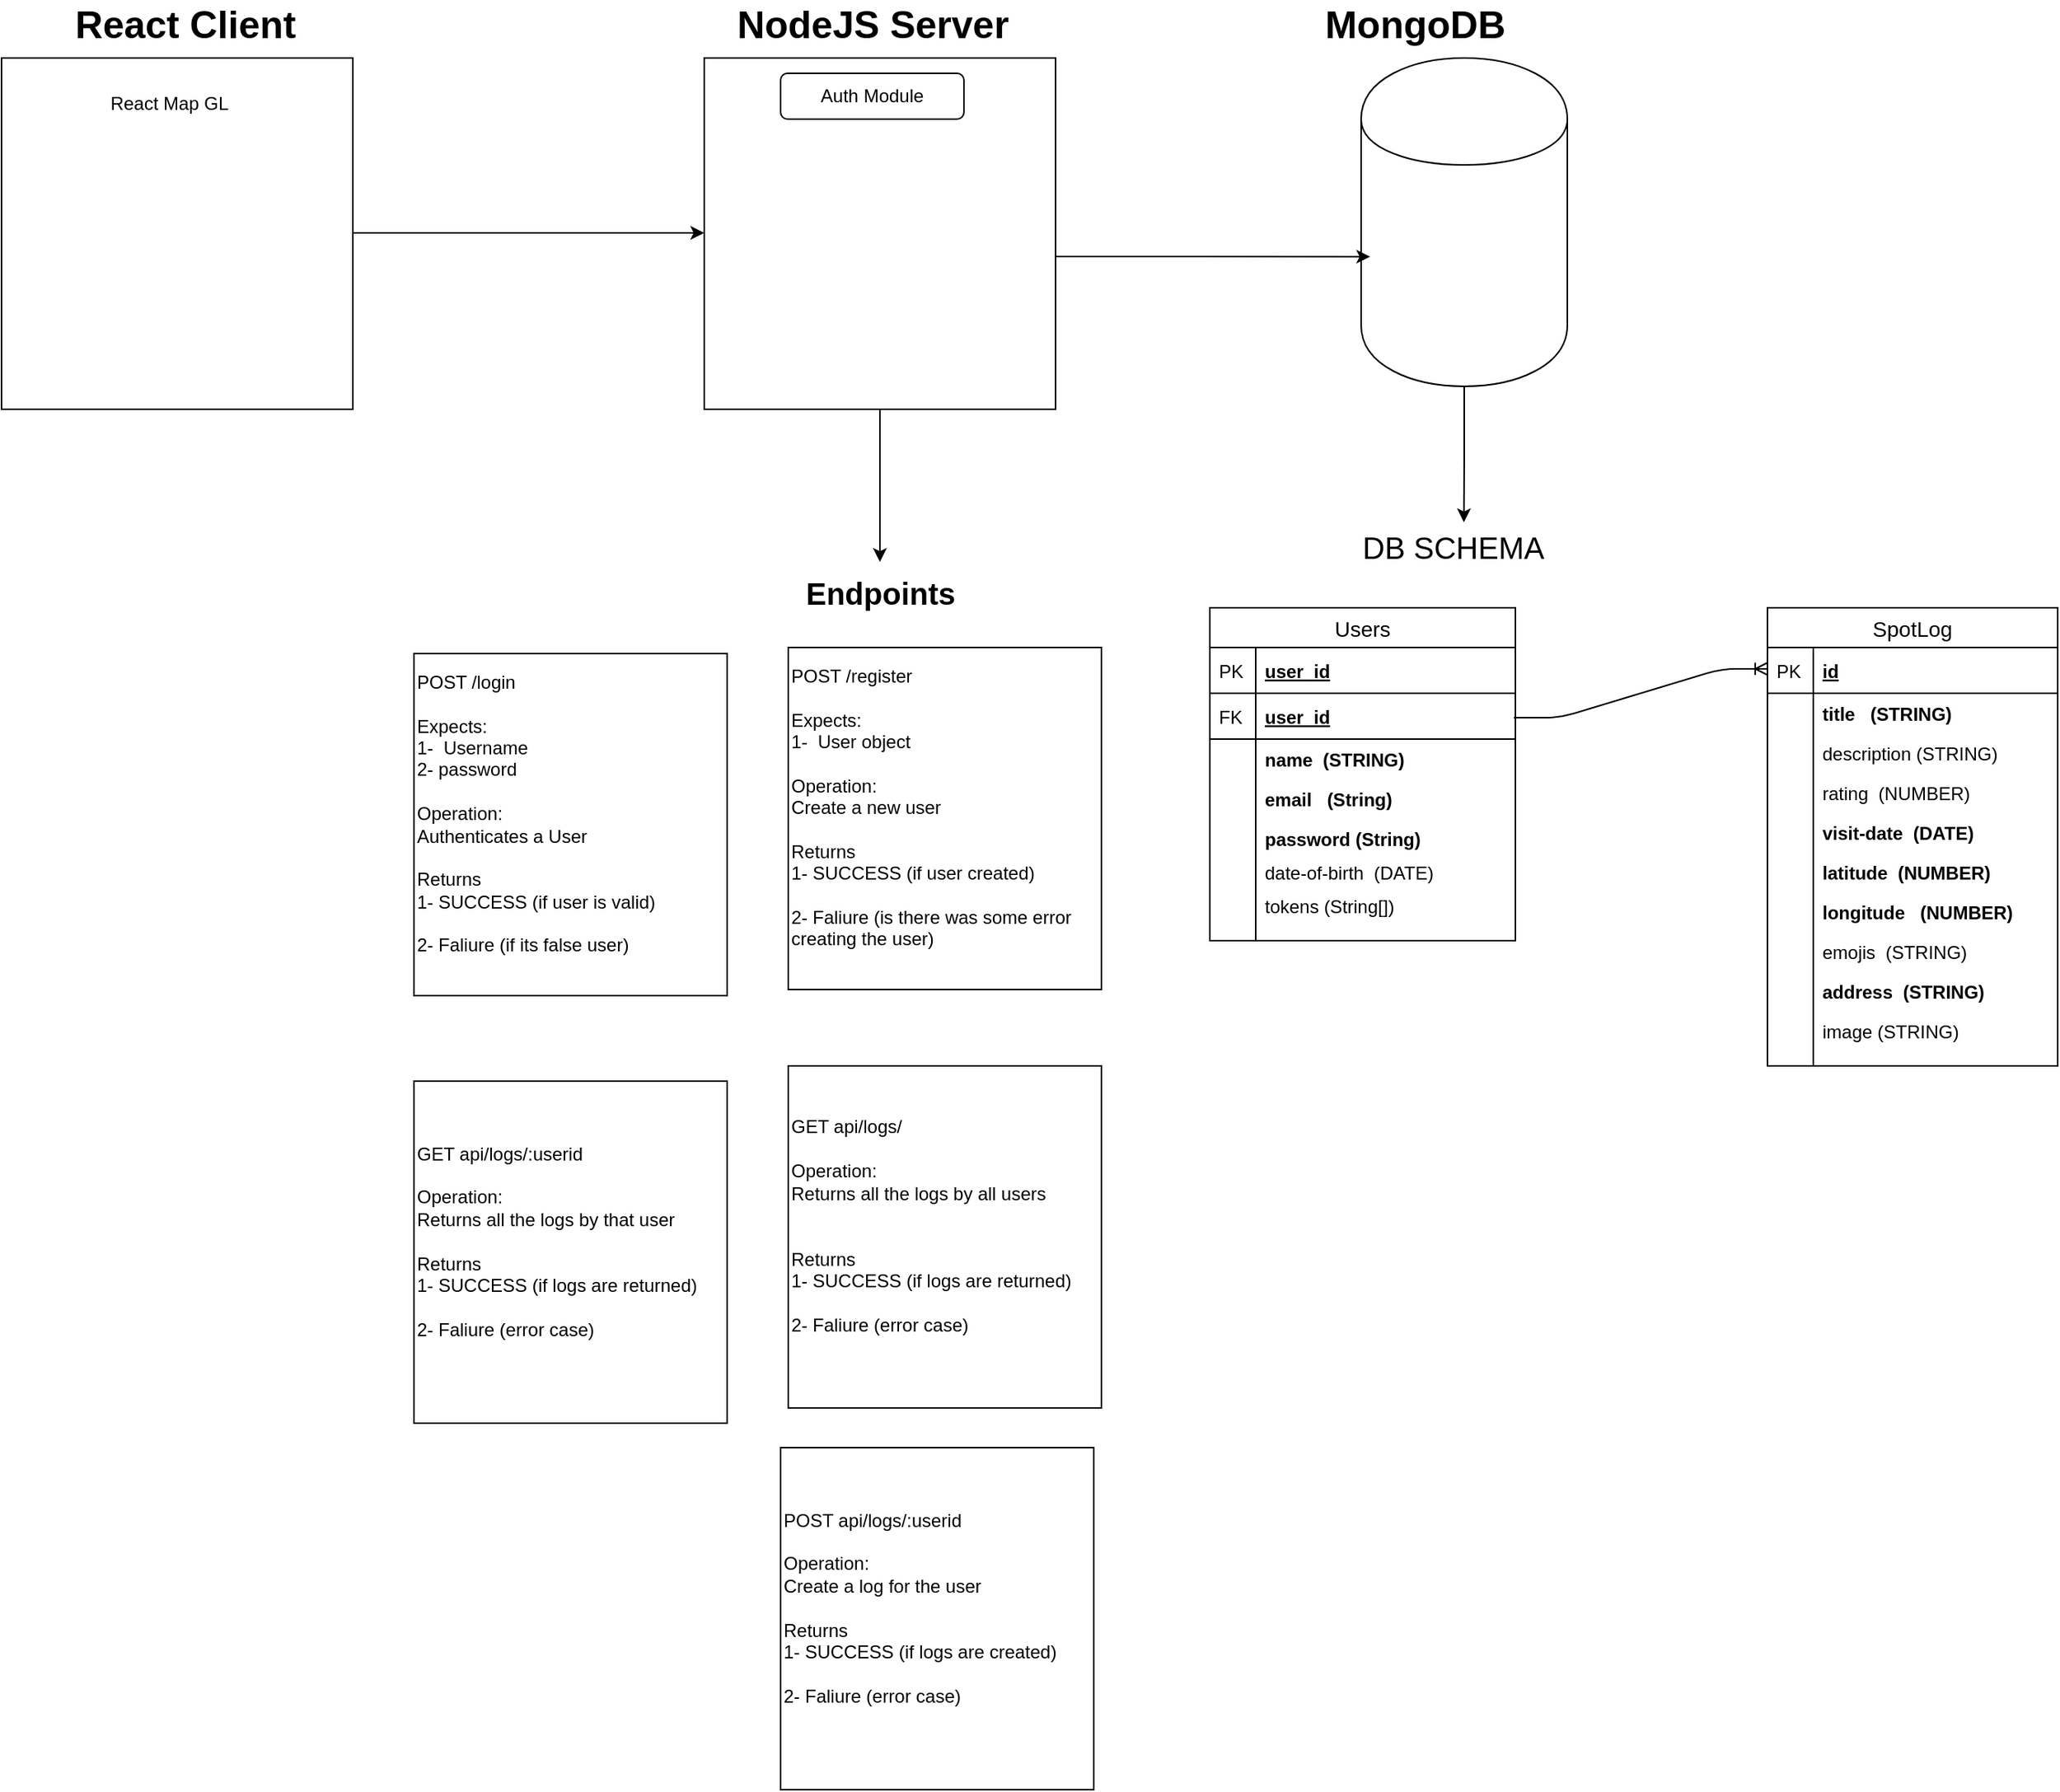 <mxfile version="13.1.3" type="device"><diagram id="-s0dGe1EWKvOfCith79m" name="Page-1"><mxGraphModel dx="1022" dy="475" grid="1" gridSize="10" guides="1" tooltips="1" connect="1" arrows="1" fold="1" page="1" pageScale="1" pageWidth="583" pageHeight="827" math="0" shadow="0"><root><mxCell id="0"/><mxCell id="1" parent="0"/><mxCell id="XXXrb0zFFhVAPRtKow9w-1" value="" style="whiteSpace=wrap;html=1;aspect=fixed;" parent="1" vertex="1"><mxGeometry x="10" y="120" width="230" height="230" as="geometry"/></mxCell><mxCell id="XXXrb0zFFhVAPRtKow9w-2" value="&lt;font size=&quot;1&quot;&gt;&lt;b style=&quot;font-size: 25px&quot;&gt;React Client&lt;/b&gt;&lt;/font&gt;" style="text;html=1;align=center;verticalAlign=middle;resizable=0;points=[];autosize=1;" parent="1" vertex="1"><mxGeometry x="50" y="87" width="160" height="20" as="geometry"/></mxCell><mxCell id="XXXrb0zFFhVAPRtKow9w-3" value="" style="endArrow=classic;html=1;" parent="1" edge="1"><mxGeometry width="50" height="50" relative="1" as="geometry"><mxPoint x="240" y="234.5" as="sourcePoint"/><mxPoint x="470" y="234.5" as="targetPoint"/></mxGeometry></mxCell><mxCell id="XXXrb0zFFhVAPRtKow9w-126" style="edgeStyle=orthogonalEdgeStyle;rounded=0;orthogonalLoop=1;jettySize=auto;html=1;" parent="1" source="XXXrb0zFFhVAPRtKow9w-4" edge="1"><mxGeometry relative="1" as="geometry"><mxPoint x="585" y="450" as="targetPoint"/></mxGeometry></mxCell><mxCell id="XXXrb0zFFhVAPRtKow9w-4" value="" style="whiteSpace=wrap;html=1;aspect=fixed;" parent="1" vertex="1"><mxGeometry x="470" y="120" width="230" height="230" as="geometry"/></mxCell><mxCell id="XXXrb0zFFhVAPRtKow9w-5" value="&lt;span style=&quot;font-size: 25px&quot;&gt;&lt;b&gt;NodeJS Server&lt;/b&gt;&lt;/span&gt;" style="text;html=1;align=center;verticalAlign=middle;resizable=0;points=[];autosize=1;" parent="1" vertex="1"><mxGeometry x="485" y="87" width="190" height="20" as="geometry"/></mxCell><mxCell id="XXXrb0zFFhVAPRtKow9w-32" style="edgeStyle=orthogonalEdgeStyle;rounded=0;orthogonalLoop=1;jettySize=auto;html=1;entryX=0.556;entryY=-0.3;entryDx=0;entryDy=0;entryPerimeter=0;" parent="1" source="XXXrb0zFFhVAPRtKow9w-6" target="XXXrb0zFFhVAPRtKow9w-29" edge="1"><mxGeometry relative="1" as="geometry"/></mxCell><mxCell id="XXXrb0zFFhVAPRtKow9w-6" value="" style="shape=cylinder;whiteSpace=wrap;html=1;boundedLbl=1;backgroundOutline=1;" parent="1" vertex="1"><mxGeometry x="900" y="120" width="135" height="215" as="geometry"/></mxCell><mxCell id="XXXrb0zFFhVAPRtKow9w-10" value="" style="endArrow=classic;html=1;entryX=0.044;entryY=0.605;entryDx=0;entryDy=0;entryPerimeter=0;" parent="1" target="XXXrb0zFFhVAPRtKow9w-6" edge="1"><mxGeometry width="50" height="50" relative="1" as="geometry"><mxPoint x="700" y="250" as="sourcePoint"/><mxPoint x="750" y="200" as="targetPoint"/><Array as="points"><mxPoint x="780" y="250"/></Array></mxGeometry></mxCell><mxCell id="XXXrb0zFFhVAPRtKow9w-11" value="&lt;b style=&quot;font-size: 25px&quot;&gt;MongoDB&lt;/b&gt;" style="text;html=1;align=center;verticalAlign=middle;resizable=0;points=[];autosize=1;" parent="1" vertex="1"><mxGeometry x="870" y="87" width="130" height="20" as="geometry"/></mxCell><mxCell id="XXXrb0zFFhVAPRtKow9w-23" value="React Map GL" style="text;html=1;strokeColor=none;fillColor=none;align=center;verticalAlign=middle;whiteSpace=wrap;rounded=0;" parent="1" vertex="1"><mxGeometry x="80" y="140" width="80" height="20" as="geometry"/></mxCell><mxCell id="XXXrb0zFFhVAPRtKow9w-29" value="&lt;font style=&quot;font-size: 20px&quot;&gt;DB SCHEMA&lt;/font&gt;" style="text;html=1;align=center;verticalAlign=middle;resizable=0;points=[];autosize=1;" parent="1" vertex="1"><mxGeometry x="895" y="430" width="130" height="20" as="geometry"/></mxCell><mxCell id="XXXrb0zFFhVAPRtKow9w-33" value="Users" style="swimlane;fontStyle=0;childLayout=stackLayout;horizontal=1;startSize=26;horizontalStack=0;resizeParent=1;resizeParentMax=0;resizeLast=0;collapsible=1;marginBottom=0;align=center;fontSize=14;" parent="1" vertex="1"><mxGeometry x="801" y="480" width="200" height="218" as="geometry"/></mxCell><mxCell id="XXXrb0zFFhVAPRtKow9w-110" value="user_id" style="shape=partialRectangle;top=0;left=0;right=0;bottom=1;align=left;verticalAlign=middle;fillColor=none;spacingLeft=34;spacingRight=4;overflow=hidden;rotatable=0;points=[[0,0.5],[1,0.5]];portConstraint=eastwest;dropTarget=0;fontStyle=5;fontSize=12;" parent="XXXrb0zFFhVAPRtKow9w-33" vertex="1"><mxGeometry y="26" width="200" height="30" as="geometry"/></mxCell><mxCell id="XXXrb0zFFhVAPRtKow9w-111" value="PK" style="shape=partialRectangle;top=0;left=0;bottom=0;fillColor=none;align=left;verticalAlign=middle;spacingLeft=4;spacingRight=4;overflow=hidden;rotatable=0;points=[];portConstraint=eastwest;part=1;fontSize=12;" parent="XXXrb0zFFhVAPRtKow9w-110" vertex="1" connectable="0"><mxGeometry width="30" height="30" as="geometry"/></mxCell><mxCell id="XXXrb0zFFhVAPRtKow9w-138" value="user_id" style="shape=partialRectangle;top=0;left=0;right=0;bottom=1;align=left;verticalAlign=middle;fillColor=none;spacingLeft=34;spacingRight=4;overflow=hidden;rotatable=0;points=[[0,0.5],[1,0.5]];portConstraint=eastwest;dropTarget=0;fontStyle=5;fontSize=12;" parent="XXXrb0zFFhVAPRtKow9w-33" vertex="1"><mxGeometry y="56" width="200" height="30" as="geometry"/></mxCell><mxCell id="XXXrb0zFFhVAPRtKow9w-139" value="FK" style="shape=partialRectangle;top=0;left=0;bottom=0;fillColor=none;align=left;verticalAlign=middle;spacingLeft=4;spacingRight=4;overflow=hidden;rotatable=0;points=[];portConstraint=eastwest;part=1;fontSize=12;" parent="XXXrb0zFFhVAPRtKow9w-138" vertex="1" connectable="0"><mxGeometry width="30" height="30" as="geometry"/></mxCell><mxCell id="XXXrb0zFFhVAPRtKow9w-36" value="name  (STRING)" style="shape=partialRectangle;top=0;left=0;right=0;bottom=0;align=left;verticalAlign=top;fillColor=none;spacingLeft=34;spacingRight=4;overflow=hidden;rotatable=0;points=[[0,0.5],[1,0.5]];portConstraint=eastwest;dropTarget=0;fontSize=12;fontStyle=1" parent="XXXrb0zFFhVAPRtKow9w-33" vertex="1"><mxGeometry y="86" width="200" height="26" as="geometry"/></mxCell><mxCell id="XXXrb0zFFhVAPRtKow9w-37" value="" style="shape=partialRectangle;top=0;left=0;bottom=0;fillColor=none;align=left;verticalAlign=top;spacingLeft=4;spacingRight=4;overflow=hidden;rotatable=0;points=[];portConstraint=eastwest;part=1;fontSize=12;" parent="XXXrb0zFFhVAPRtKow9w-36" vertex="1" connectable="0"><mxGeometry width="30" height="26" as="geometry"/></mxCell><mxCell id="XXXrb0zFFhVAPRtKow9w-38" value="email   (String)" style="shape=partialRectangle;top=0;left=0;right=0;bottom=0;align=left;verticalAlign=top;fillColor=none;spacingLeft=34;spacingRight=4;overflow=hidden;rotatable=0;points=[[0,0.5],[1,0.5]];portConstraint=eastwest;dropTarget=0;fontSize=12;fontStyle=1" parent="XXXrb0zFFhVAPRtKow9w-33" vertex="1"><mxGeometry y="112" width="200" height="26" as="geometry"/></mxCell><mxCell id="XXXrb0zFFhVAPRtKow9w-39" value="" style="shape=partialRectangle;top=0;left=0;bottom=0;fillColor=none;align=left;verticalAlign=top;spacingLeft=4;spacingRight=4;overflow=hidden;rotatable=0;points=[];portConstraint=eastwest;part=1;fontSize=12;" parent="XXXrb0zFFhVAPRtKow9w-38" vertex="1" connectable="0"><mxGeometry width="30" height="26" as="geometry"/></mxCell><mxCell id="XXXrb0zFFhVAPRtKow9w-40" value="password (String)" style="shape=partialRectangle;top=0;left=0;right=0;bottom=0;align=left;verticalAlign=top;fillColor=none;spacingLeft=34;spacingRight=4;overflow=hidden;rotatable=0;points=[[0,0.5],[1,0.5]];portConstraint=eastwest;dropTarget=0;fontSize=12;fontStyle=1" parent="XXXrb0zFFhVAPRtKow9w-33" vertex="1"><mxGeometry y="138" width="200" height="22" as="geometry"/></mxCell><mxCell id="XXXrb0zFFhVAPRtKow9w-41" value="" style="shape=partialRectangle;top=0;left=0;bottom=0;fillColor=none;align=left;verticalAlign=top;spacingLeft=4;spacingRight=4;overflow=hidden;rotatable=0;points=[];portConstraint=eastwest;part=1;fontSize=12;" parent="XXXrb0zFFhVAPRtKow9w-40" vertex="1" connectable="0"><mxGeometry width="30" height="22" as="geometry"/></mxCell><mxCell id="XXXrb0zFFhVAPRtKow9w-82" value="date-of-birth  (DATE)" style="shape=partialRectangle;top=0;left=0;right=0;bottom=0;align=left;verticalAlign=top;fillColor=none;spacingLeft=34;spacingRight=4;overflow=hidden;rotatable=0;points=[[0,0.5],[1,0.5]];portConstraint=eastwest;dropTarget=0;fontSize=12;" parent="XXXrb0zFFhVAPRtKow9w-33" vertex="1"><mxGeometry y="160" width="200" height="22" as="geometry"/></mxCell><mxCell id="XXXrb0zFFhVAPRtKow9w-83" value="" style="shape=partialRectangle;top=0;left=0;bottom=0;fillColor=none;align=left;verticalAlign=top;spacingLeft=4;spacingRight=4;overflow=hidden;rotatable=0;points=[];portConstraint=eastwest;part=1;fontSize=12;" parent="XXXrb0zFFhVAPRtKow9w-82" vertex="1" connectable="0"><mxGeometry width="30" height="22" as="geometry"/></mxCell><mxCell id="11T8H341qMZlvc80tQVA-11" value="tokens (String[])" style="shape=partialRectangle;top=0;left=0;right=0;bottom=0;align=left;verticalAlign=top;fillColor=none;spacingLeft=34;spacingRight=4;overflow=hidden;rotatable=0;points=[[0,0.5],[1,0.5]];portConstraint=eastwest;dropTarget=0;fontSize=12;" vertex="1" parent="XXXrb0zFFhVAPRtKow9w-33"><mxGeometry y="182" width="200" height="22" as="geometry"/></mxCell><mxCell id="11T8H341qMZlvc80tQVA-12" value="" style="shape=partialRectangle;top=0;left=0;bottom=0;fillColor=none;align=left;verticalAlign=top;spacingLeft=4;spacingRight=4;overflow=hidden;rotatable=0;points=[];portConstraint=eastwest;part=1;fontSize=12;" vertex="1" connectable="0" parent="11T8H341qMZlvc80tQVA-11"><mxGeometry width="30" height="22" as="geometry"/></mxCell><mxCell id="XXXrb0zFFhVAPRtKow9w-42" value="" style="shape=partialRectangle;top=0;left=0;right=0;bottom=0;align=left;verticalAlign=top;fillColor=none;spacingLeft=34;spacingRight=4;overflow=hidden;rotatable=0;points=[[0,0.5],[1,0.5]];portConstraint=eastwest;dropTarget=0;fontSize=12;" parent="XXXrb0zFFhVAPRtKow9w-33" vertex="1"><mxGeometry y="204" width="200" height="14" as="geometry"/></mxCell><mxCell id="XXXrb0zFFhVAPRtKow9w-43" value="" style="shape=partialRectangle;top=0;left=0;bottom=0;fillColor=none;align=left;verticalAlign=top;spacingLeft=4;spacingRight=4;overflow=hidden;rotatable=0;points=[];portConstraint=eastwest;part=1;fontSize=12;" parent="XXXrb0zFFhVAPRtKow9w-42" vertex="1" connectable="0"><mxGeometry width="30" height="14" as="geometry"/></mxCell><mxCell id="XXXrb0zFFhVAPRtKow9w-97" value="SpotLog" style="swimlane;fontStyle=0;childLayout=stackLayout;horizontal=1;startSize=26;horizontalStack=0;resizeParent=1;resizeParentMax=0;resizeLast=0;collapsible=1;marginBottom=0;align=center;fontSize=14;" parent="1" vertex="1"><mxGeometry x="1166" y="480" width="190" height="300" as="geometry"/></mxCell><mxCell id="XXXrb0zFFhVAPRtKow9w-98" value="id" style="shape=partialRectangle;top=0;left=0;right=0;bottom=1;align=left;verticalAlign=middle;fillColor=none;spacingLeft=34;spacingRight=4;overflow=hidden;rotatable=0;points=[[0,0.5],[1,0.5]];portConstraint=eastwest;dropTarget=0;fontStyle=5;fontSize=12;" parent="XXXrb0zFFhVAPRtKow9w-97" vertex="1"><mxGeometry y="26" width="190" height="30" as="geometry"/></mxCell><mxCell id="XXXrb0zFFhVAPRtKow9w-99" value="PK" style="shape=partialRectangle;top=0;left=0;bottom=0;fillColor=none;align=left;verticalAlign=middle;spacingLeft=4;spacingRight=4;overflow=hidden;rotatable=0;points=[];portConstraint=eastwest;part=1;fontSize=12;" parent="XXXrb0zFFhVAPRtKow9w-98" vertex="1" connectable="0"><mxGeometry width="30" height="30" as="geometry"/></mxCell><mxCell id="XXXrb0zFFhVAPRtKow9w-100" value="title   (STRING)" style="shape=partialRectangle;top=0;left=0;right=0;bottom=0;align=left;verticalAlign=top;fillColor=none;spacingLeft=34;spacingRight=4;overflow=hidden;rotatable=0;points=[[0,0.5],[1,0.5]];portConstraint=eastwest;dropTarget=0;fontSize=12;fontStyle=1" parent="XXXrb0zFFhVAPRtKow9w-97" vertex="1"><mxGeometry y="56" width="190" height="26" as="geometry"/></mxCell><mxCell id="XXXrb0zFFhVAPRtKow9w-101" value="" style="shape=partialRectangle;top=0;left=0;bottom=0;fillColor=none;align=left;verticalAlign=top;spacingLeft=4;spacingRight=4;overflow=hidden;rotatable=0;points=[];portConstraint=eastwest;part=1;fontSize=12;" parent="XXXrb0zFFhVAPRtKow9w-100" vertex="1" connectable="0"><mxGeometry width="30" height="26" as="geometry"/></mxCell><mxCell id="XXXrb0zFFhVAPRtKow9w-102" value="description (STRING)" style="shape=partialRectangle;top=0;left=0;right=0;bottom=0;align=left;verticalAlign=top;fillColor=none;spacingLeft=34;spacingRight=4;overflow=hidden;rotatable=0;points=[[0,0.5],[1,0.5]];portConstraint=eastwest;dropTarget=0;fontSize=12;" parent="XXXrb0zFFhVAPRtKow9w-97" vertex="1"><mxGeometry y="82" width="190" height="26" as="geometry"/></mxCell><mxCell id="XXXrb0zFFhVAPRtKow9w-103" value="" style="shape=partialRectangle;top=0;left=0;bottom=0;fillColor=none;align=left;verticalAlign=top;spacingLeft=4;spacingRight=4;overflow=hidden;rotatable=0;points=[];portConstraint=eastwest;part=1;fontSize=12;" parent="XXXrb0zFFhVAPRtKow9w-102" vertex="1" connectable="0"><mxGeometry width="30" height="26" as="geometry"/></mxCell><mxCell id="XXXrb0zFFhVAPRtKow9w-104" value="rating  (NUMBER)" style="shape=partialRectangle;top=0;left=0;right=0;bottom=0;align=left;verticalAlign=top;fillColor=none;spacingLeft=34;spacingRight=4;overflow=hidden;rotatable=0;points=[[0,0.5],[1,0.5]];portConstraint=eastwest;dropTarget=0;fontSize=12;" parent="XXXrb0zFFhVAPRtKow9w-97" vertex="1"><mxGeometry y="108" width="190" height="26" as="geometry"/></mxCell><mxCell id="XXXrb0zFFhVAPRtKow9w-105" value="" style="shape=partialRectangle;top=0;left=0;bottom=0;fillColor=none;align=left;verticalAlign=top;spacingLeft=4;spacingRight=4;overflow=hidden;rotatable=0;points=[];portConstraint=eastwest;part=1;fontSize=12;" parent="XXXrb0zFFhVAPRtKow9w-104" vertex="1" connectable="0"><mxGeometry width="30" height="26" as="geometry"/></mxCell><mxCell id="XXXrb0zFFhVAPRtKow9w-112" value="visit-date  (DATE)" style="shape=partialRectangle;top=0;left=0;right=0;bottom=0;align=left;verticalAlign=top;fillColor=none;spacingLeft=34;spacingRight=4;overflow=hidden;rotatable=0;points=[[0,0.5],[1,0.5]];portConstraint=eastwest;dropTarget=0;fontSize=12;fontStyle=1" parent="XXXrb0zFFhVAPRtKow9w-97" vertex="1"><mxGeometry y="134" width="190" height="26" as="geometry"/></mxCell><mxCell id="XXXrb0zFFhVAPRtKow9w-113" value="" style="shape=partialRectangle;top=0;left=0;bottom=0;fillColor=none;align=left;verticalAlign=top;spacingLeft=4;spacingRight=4;overflow=hidden;rotatable=0;points=[];portConstraint=eastwest;part=1;fontSize=12;" parent="XXXrb0zFFhVAPRtKow9w-112" vertex="1" connectable="0"><mxGeometry width="30" height="26" as="geometry"/></mxCell><mxCell id="XXXrb0zFFhVAPRtKow9w-114" value="latitude  (NUMBER)" style="shape=partialRectangle;top=0;left=0;right=0;bottom=0;align=left;verticalAlign=top;fillColor=none;spacingLeft=34;spacingRight=4;overflow=hidden;rotatable=0;points=[[0,0.5],[1,0.5]];portConstraint=eastwest;dropTarget=0;fontSize=12;fontStyle=1" parent="XXXrb0zFFhVAPRtKow9w-97" vertex="1"><mxGeometry y="160" width="190" height="26" as="geometry"/></mxCell><mxCell id="XXXrb0zFFhVAPRtKow9w-115" value="" style="shape=partialRectangle;top=0;left=0;bottom=0;fillColor=none;align=left;verticalAlign=top;spacingLeft=4;spacingRight=4;overflow=hidden;rotatable=0;points=[];portConstraint=eastwest;part=1;fontSize=12;" parent="XXXrb0zFFhVAPRtKow9w-114" vertex="1" connectable="0"><mxGeometry width="30" height="26" as="geometry"/></mxCell><mxCell id="XXXrb0zFFhVAPRtKow9w-116" value="longitude   (NUMBER)" style="shape=partialRectangle;top=0;left=0;right=0;bottom=0;align=left;verticalAlign=top;fillColor=none;spacingLeft=34;spacingRight=4;overflow=hidden;rotatable=0;points=[[0,0.5],[1,0.5]];portConstraint=eastwest;dropTarget=0;fontSize=12;fontStyle=1" parent="XXXrb0zFFhVAPRtKow9w-97" vertex="1"><mxGeometry y="186" width="190" height="26" as="geometry"/></mxCell><mxCell id="XXXrb0zFFhVAPRtKow9w-117" value="" style="shape=partialRectangle;top=0;left=0;bottom=0;fillColor=none;align=left;verticalAlign=top;spacingLeft=4;spacingRight=4;overflow=hidden;rotatable=0;points=[];portConstraint=eastwest;part=1;fontSize=12;" parent="XXXrb0zFFhVAPRtKow9w-116" vertex="1" connectable="0"><mxGeometry width="30" height="26" as="geometry"/></mxCell><mxCell id="XXXrb0zFFhVAPRtKow9w-118" value="emojis  (STRING)" style="shape=partialRectangle;top=0;left=0;right=0;bottom=0;align=left;verticalAlign=top;fillColor=none;spacingLeft=34;spacingRight=4;overflow=hidden;rotatable=0;points=[[0,0.5],[1,0.5]];portConstraint=eastwest;dropTarget=0;fontSize=12;" parent="XXXrb0zFFhVAPRtKow9w-97" vertex="1"><mxGeometry y="212" width="190" height="26" as="geometry"/></mxCell><mxCell id="XXXrb0zFFhVAPRtKow9w-119" value="" style="shape=partialRectangle;top=0;left=0;bottom=0;fillColor=none;align=left;verticalAlign=top;spacingLeft=4;spacingRight=4;overflow=hidden;rotatable=0;points=[];portConstraint=eastwest;part=1;fontSize=12;" parent="XXXrb0zFFhVAPRtKow9w-118" vertex="1" connectable="0"><mxGeometry width="30" height="26" as="geometry"/></mxCell><mxCell id="XXXrb0zFFhVAPRtKow9w-142" value="address  (STRING)" style="shape=partialRectangle;top=0;left=0;right=0;bottom=0;align=left;verticalAlign=top;fillColor=none;spacingLeft=34;spacingRight=4;overflow=hidden;rotatable=0;points=[[0,0.5],[1,0.5]];portConstraint=eastwest;dropTarget=0;fontSize=12;fontStyle=1" parent="XXXrb0zFFhVAPRtKow9w-97" vertex="1"><mxGeometry y="238" width="190" height="26" as="geometry"/></mxCell><mxCell id="XXXrb0zFFhVAPRtKow9w-143" value="" style="shape=partialRectangle;top=0;left=0;bottom=0;fillColor=none;align=left;verticalAlign=top;spacingLeft=4;spacingRight=4;overflow=hidden;rotatable=0;points=[];portConstraint=eastwest;part=1;fontSize=12;" parent="XXXrb0zFFhVAPRtKow9w-142" vertex="1" connectable="0"><mxGeometry width="30" height="26" as="geometry"/></mxCell><mxCell id="XXXrb0zFFhVAPRtKow9w-121" value="image (STRING)" style="shape=partialRectangle;top=0;left=0;right=0;bottom=0;align=left;verticalAlign=top;fillColor=none;spacingLeft=34;spacingRight=4;overflow=hidden;rotatable=0;points=[[0,0.5],[1,0.5]];portConstraint=eastwest;dropTarget=0;fontSize=12;fontStyle=0" parent="XXXrb0zFFhVAPRtKow9w-97" vertex="1"><mxGeometry y="264" width="190" height="26" as="geometry"/></mxCell><mxCell id="XXXrb0zFFhVAPRtKow9w-122" value="" style="shape=partialRectangle;top=0;left=0;bottom=0;fillColor=none;align=left;verticalAlign=top;spacingLeft=4;spacingRight=4;overflow=hidden;rotatable=0;points=[];portConstraint=eastwest;part=1;fontSize=12;" parent="XXXrb0zFFhVAPRtKow9w-121" vertex="1" connectable="0"><mxGeometry width="30" height="26" as="geometry"/></mxCell><mxCell id="XXXrb0zFFhVAPRtKow9w-106" value="" style="shape=partialRectangle;top=0;left=0;right=0;bottom=0;align=left;verticalAlign=top;fillColor=none;spacingLeft=34;spacingRight=4;overflow=hidden;rotatable=0;points=[[0,0.5],[1,0.5]];portConstraint=eastwest;dropTarget=0;fontSize=12;" parent="XXXrb0zFFhVAPRtKow9w-97" vertex="1"><mxGeometry y="290" width="190" height="10" as="geometry"/></mxCell><mxCell id="XXXrb0zFFhVAPRtKow9w-107" value="" style="shape=partialRectangle;top=0;left=0;bottom=0;fillColor=none;align=left;verticalAlign=top;spacingLeft=4;spacingRight=4;overflow=hidden;rotatable=0;points=[];portConstraint=eastwest;part=1;fontSize=12;" parent="XXXrb0zFFhVAPRtKow9w-106" vertex="1" connectable="0"><mxGeometry width="30" height="10" as="geometry"/></mxCell><mxCell id="XXXrb0zFFhVAPRtKow9w-123" value="Auth Module" style="rounded=1;whiteSpace=wrap;html=1;" parent="1" vertex="1"><mxGeometry x="520" y="130" width="120" height="30" as="geometry"/></mxCell><mxCell id="XXXrb0zFFhVAPRtKow9w-127" value="&lt;font style=&quot;font-size: 20px&quot;&gt;&lt;b&gt;Endpoints&lt;/b&gt;&lt;/font&gt;" style="text;html=1;align=center;verticalAlign=middle;resizable=0;points=[];autosize=1;" parent="1" vertex="1"><mxGeometry x="530" y="460" width="110" height="20" as="geometry"/></mxCell><mxCell id="XXXrb0zFFhVAPRtKow9w-130" value="&lt;span&gt;POST /register&lt;/span&gt;&lt;br&gt;&lt;br&gt;&lt;span&gt;Expects:&lt;/span&gt;&lt;br&gt;&lt;span&gt;1-&amp;nbsp; User object&lt;br&gt;&lt;br&gt;Operation:&lt;br&gt;Create a new user&lt;br&gt;&lt;br&gt;Returns&lt;br&gt;1- SUCCESS (if user created)&lt;br&gt;&lt;br&gt;2- Faliure (is there was some error creating the user)&lt;br&gt;&lt;br&gt;&lt;/span&gt;" style="rounded=0;whiteSpace=wrap;html=1;align=left;" parent="1" vertex="1"><mxGeometry x="525" y="506" width="205" height="224" as="geometry"/></mxCell><mxCell id="XXXrb0zFFhVAPRtKow9w-134" value="&lt;span&gt;POST /login&lt;/span&gt;&lt;br&gt;&lt;br&gt;&lt;span&gt;Expects:&lt;/span&gt;&lt;br&gt;&lt;span&gt;1-&amp;nbsp; Username&lt;br&gt;2- password&lt;br&gt;&lt;br&gt;Operation:&lt;br&gt;Authenticates a User&lt;br&gt;&lt;br&gt;Returns&lt;br&gt;1- SUCCESS (if user is valid)&lt;br&gt;&lt;br&gt;2- Faliure (if its false user)&lt;br&gt;&lt;br&gt;&lt;/span&gt;" style="rounded=0;whiteSpace=wrap;html=1;align=left;" parent="1" vertex="1"><mxGeometry x="280" y="510" width="205" height="224" as="geometry"/></mxCell><mxCell id="XXXrb0zFFhVAPRtKow9w-135" value="&lt;span&gt;GET api/logs/&lt;/span&gt;&lt;br&gt;&lt;span&gt;&lt;br&gt;Operation:&lt;br&gt;Returns all the logs by all users&lt;br&gt;&lt;/span&gt;&lt;span style=&quot;font-family: monospace ; font-size: 0px&quot;&gt;%3CmxGraphModel%3E%3Croot%3E%3CmxCell%20id%3D%220%22%2F%3E%3CmxCell%20id%3D%221%22%20parent%3D%220%22%2F%3E%3CmxCell%20id%3D%222%22%20value%3D%22%26lt%3Bspan%26gt%3BPOST%20%2Flogin%26lt%3B%2Fspan%26gt%3B%26lt%3Bbr%26gt%3B%26lt%3Bbr%26gt%3B%26lt%3Bspan%26gt%3BExpects%3A%26lt%3B%2Fspan%26gt%3B%26lt%3Bbr%26gt%3B%26lt%3Bspan%26gt%3B1-%26amp%3Bnbsp%3B%20Username%26lt%3Bbr%26gt%3B2-%20password%26lt%3Bbr%26gt%3B%26lt%3Bbr%26gt%3BOperation%3A%26lt%3Bbr%26gt%3BAuthenticates%20a%20User%26lt%3Bbr%26gt%3B%26lt%3Bbr%26gt%3BReturns%26lt%3Bbr%26gt%3B1-%20SUCCESS%20(if%20user%20is%20valid)%26lt%3Bbr%26gt%3B%26lt%3Bbr%26gt%3B2-%20Faliure%20(if%20its%20false%20user)%26lt%3Bbr%26gt%3B%26lt%3Bbr%26gt%3B%26lt%3B%2Fspan%26gt%3B%22%20style%3D%22rounded%3D0%3BwhiteSpace%3Dwrap%3Bhtml%3D1%3Balign%3Dleft%3B%22%20vertex%3D%221%22%20parent%3D%221%22%3E%3CmxGeometry%20x%3D%22525%22%20y%3D%22770%22%20width%3D%22205%22%20height%3D%22224%22%20as%3D%22geometry%22%2F%3E%3C%2FmxCell%3E%3C%2Froot%3E%3C%2FmxGraphModel%3E&lt;/span&gt;&lt;span&gt;&lt;br&gt;&lt;br&gt;Returns&lt;br&gt;1- SUCCESS (if logs are returned)&lt;br&gt;&lt;br&gt;2- Faliure (error case)&lt;/span&gt;&lt;span style=&quot;font-family: monospace ; font-size: 0px&quot;&gt;%3CmxGraphModel%3E%3Croot%3E%3CmxCell%20id%3D%220%22%2F%3E%3CmxCell%20id%3D%221%22%20parent%3D%220%22%2F%3E%3CmxCell%20id%3D%222%22%20value%3D%22%26lt%3Bspan%26gt%3BPOST%20%2Flogin%26lt%3B%2Fspan%26gt%3B%26lt%3Bbr%26gt%3B%26lt%3Bbr%26gt%3B%26lt%3Bspan%26gt%3BExpects%3A%26lt%3B%2Fspan%26gt%3B%26lt%3Bbr%26gt%3B%26lt%3Bspan%26gt%3B1-%26amp%3Bnbsp%3B%20Username%26lt%3Bbr%26gt%3B2-%20password%26lt%3Bbr%26gt%3B%26lt%3Bbr%26gt%3BOperation%3A%26lt%3Bbr%26gt%3BAuthenticates%20a%20User%26lt%3Bbr%26gt%3B%26lt%3Bbr%26gt%3BReturns%26lt%3Bbr%26gt%3B1-%20SUCCESS%20(if%20user%20is%20valid)%26lt%3Bbr%26gt%3B%26lt%3Bbr%26gt%3B2-%20Faliure%20(if%20its%20false%20user)%26lt%3Bbr%26gt%3B%26lt%3Bbr%26gt%3B%26lt%3B%2Fspan%26gt%3B%22%20style%3D%22rounded%3D0%3BwhiteSpace%3Dwrap%3Bhtml%3D1%3Balign%3Dleft%3B%22%20vertex%3D%221%22%20parent%3D%221%22%3E%3CmxGeometry%20x%3D%22525%22%20y%3D%22770%22%20width%3D%22205%22%20height%3D%22224%22%20as%3D%22geometry%22%2F%3E%3C%2FmxCell%3E%3C%2Froot%3E%3C%2FmxGraphModel%3E&lt;/span&gt;&lt;span&gt;&lt;br&gt;&lt;br&gt;&lt;/span&gt;" style="rounded=0;whiteSpace=wrap;html=1;align=left;" parent="1" vertex="1"><mxGeometry x="525" y="780" width="205" height="224" as="geometry"/></mxCell><mxCell id="XXXrb0zFFhVAPRtKow9w-136" value="&lt;span&gt;GET api/logs/:userid&lt;/span&gt;&lt;br&gt;&lt;span&gt;&lt;br&gt;Operation:&lt;br&gt;Returns all the logs by that user&lt;/span&gt;&lt;span style=&quot;font-family: monospace ; font-size: 0px&quot;&gt;%3CmxGraphModel%3E%3Croot%3E%3CmxCell%20id%3D%220%22%2F%3E%3CmxCell%20id%3D%221%22%20parent%3D%220%22%2F%3E%3CmxCell%20id%3D%222%22%20value%3D%22%26lt%3Bspan%26gt%3BPOST%20%2Flogin%26lt%3B%2Fspan%26gt%3B%26lt%3Bbr%26gt%3B%26lt%3Bbr%26gt%3B%26lt%3Bspan%26gt%3BExpects%3A%26lt%3B%2Fspan%26gt%3B%26lt%3Bbr%26gt%3B%26lt%3Bspan%26gt%3B1-%26amp%3Bnbsp%3B%20Username%26lt%3Bbr%26gt%3B2-%20password%26lt%3Bbr%26gt%3B%26lt%3Bbr%26gt%3BOperation%3A%26lt%3Bbr%26gt%3BAuthenticates%20a%20User%26lt%3Bbr%26gt%3B%26lt%3Bbr%26gt%3BReturns%26lt%3Bbr%26gt%3B1-%20SUCCESS%20(if%20user%20is%20valid)%26lt%3Bbr%26gt%3B%26lt%3Bbr%26gt%3B2-%20Faliure%20(if%20its%20false%20user)%26lt%3Bbr%26gt%3B%26lt%3Bbr%26gt%3B%26lt%3B%2Fspan%26gt%3B%22%20style%3D%22rounded%3D0%3BwhiteSpace%3Dwrap%3Bhtml%3D1%3Balign%3Dleft%3B%22%20vertex%3D%221%22%20parent%3D%221%22%3E%3CmxGeometry%20x%3D%22525%22%20y%3D%22770%22%20width%3D%22205%22%20height%3D%22224%22%20as%3D%22geometry%22%2F%3E%3C%2FmxCell%3E%3C%2Froot%3E%3C%2FmxGraphModel%3E&lt;/span&gt;&lt;span&gt;&lt;br&gt;&lt;br&gt;Returns&lt;br&gt;1- SUCCESS (if logs are returned)&lt;br&gt;&lt;br&gt;2- Faliure (error case)&lt;/span&gt;&lt;span style=&quot;font-family: monospace ; font-size: 0px&quot;&gt;%3CmxGraphModel%3E%3Croot%3E%3CmxCell%20id%3D%220%22%2F%3E%3CmxCell%20id%3D%221%22%20parent%3D%220%22%2F%3E%3CmxCell%20id%3D%222%22%20value%3D%22%26lt%3Bspan%26gt%3BPOST%20%2Flogin%26lt%3B%2Fspan%26gt%3B%26lt%3Bbr%26gt%3B%26lt%3Bbr%26gt%3B%26lt%3Bspan%26gt%3BExpects%3A%26lt%3B%2Fspan%26gt%3B%26lt%3Bbr%26gt%3B%26lt%3Bspan%26gt%3B1-%26amp%3Bnbsp%3B%20Username%26lt%3Bbr%26gt%3B2-%20password%26lt%3Bbr%26gt%3B%26lt%3Bbr%26gt%3BOperation%3A%26lt%3Bbr%26gt%3BAuthenticates%20a%20User%26lt%3Bbr%26gt%3B%26lt%3Bbr%26gt%3BReturns%26lt%3Bbr%26gt%3B1-%20SUCCESS%20(if%20user%20is%20valid)%26lt%3Bbr%26gt%3B%26lt%3Bbr%26gt%3B2-%20Faliure%20(if%20its%20false%20user)%26lt%3Bbr%26gt%3B%26lt%3Bbr%26gt%3B%26lt%3B%2Fspan%26gt%3B%22%20style%3D%22rounded%3D0%3BwhiteSpace%3Dwrap%3Bhtml%3D1%3Balign%3Dleft%3B%22%20vertex%3D%221%22%20parent%3D%221%22%3E%3CmxGeometry%20x%3D%22525%22%20y%3D%22770%22%20width%3D%22205%22%20height%3D%22224%22%20as%3D%22geometry%22%2F%3E%3C%2FmxCell%3E%3C%2Froot%3E%3C%2FmxGraphModel%3E&lt;/span&gt;&lt;span&gt;&lt;br&gt;&lt;br&gt;&lt;/span&gt;" style="rounded=0;whiteSpace=wrap;html=1;align=left;" parent="1" vertex="1"><mxGeometry x="280" y="790" width="205" height="224" as="geometry"/></mxCell><mxCell id="XXXrb0zFFhVAPRtKow9w-137" value="&lt;span&gt;POST api/logs/:userid&lt;/span&gt;&lt;br&gt;&lt;span&gt;&lt;br&gt;Operation:&lt;br&gt;&lt;/span&gt;&lt;span&gt;Create a log for the user&lt;br&gt;&lt;br&gt;Returns&lt;br&gt;1- SUCCESS (if logs are created)&lt;br&gt;&lt;br&gt;2- Faliure (error case)&lt;/span&gt;&lt;span style=&quot;font-family: monospace ; font-size: 0px&quot;&gt;%3CmxGraphModel%3E%3Croot%3E%3CmxCell%20id%3D%220%22%2F%3E%3CmxCell%20id%3D%221%22%20parent%3D%220%22%2F%3E%3CmxCell%20id%3D%222%22%20value%3D%22%26lt%3Bspan%26gt%3BPOST%20%2Flogin%26lt%3B%2Fspan%26gt%3B%26lt%3Bbr%26gt%3B%26lt%3Bbr%26gt%3B%26lt%3Bspan%26gt%3BExpects%3A%26lt%3B%2Fspan%26gt%3B%26lt%3Bbr%26gt%3B%26lt%3Bspan%26gt%3B1-%26amp%3Bnbsp%3B%20Username%26lt%3Bbr%26gt%3B2-%20password%26lt%3Bbr%26gt%3B%26lt%3Bbr%26gt%3BOperation%3A%26lt%3Bbr%26gt%3BAuthenticates%20a%20User%26lt%3Bbr%26gt%3B%26lt%3Bbr%26gt%3BReturns%26lt%3Bbr%26gt%3B1-%20SUCCESS%20(if%20user%20is%20valid)%26lt%3Bbr%26gt%3B%26lt%3Bbr%26gt%3B2-%20Faliure%20(if%20its%20false%20user)%26lt%3Bbr%26gt%3B%26lt%3Bbr%26gt%3B%26lt%3B%2Fspan%26gt%3B%22%20style%3D%22rounded%3D0%3BwhiteSpace%3Dwrap%3Bhtml%3D1%3Balign%3Dleft%3B%22%20vertex%3D%221%22%20parent%3D%221%22%3E%3CmxGeometry%20x%3D%22525%22%20y%3D%22770%22%20width%3D%22205%22%20height%3D%22224%22%20as%3D%22geometry%22%2F%3E%3C%2FmxCell%3E%3C%2Froot%3E%3C%2FmxGraphModel%3E&lt;/span&gt;&lt;span&gt;&lt;br&gt;&lt;br&gt;&lt;/span&gt;" style="rounded=0;whiteSpace=wrap;html=1;align=left;" parent="1" vertex="1"><mxGeometry x="520" y="1030" width="205" height="224" as="geometry"/></mxCell><mxCell id="XXXrb0zFFhVAPRtKow9w-141" value="" style="edgeStyle=entityRelationEdgeStyle;fontSize=12;html=1;endArrow=ERoneToMany;" parent="1" edge="1"><mxGeometry width="100" height="100" relative="1" as="geometry"><mxPoint x="1000" y="552" as="sourcePoint"/><mxPoint x="1166" y="520" as="targetPoint"/></mxGeometry></mxCell></root></mxGraphModel></diagram></mxfile>